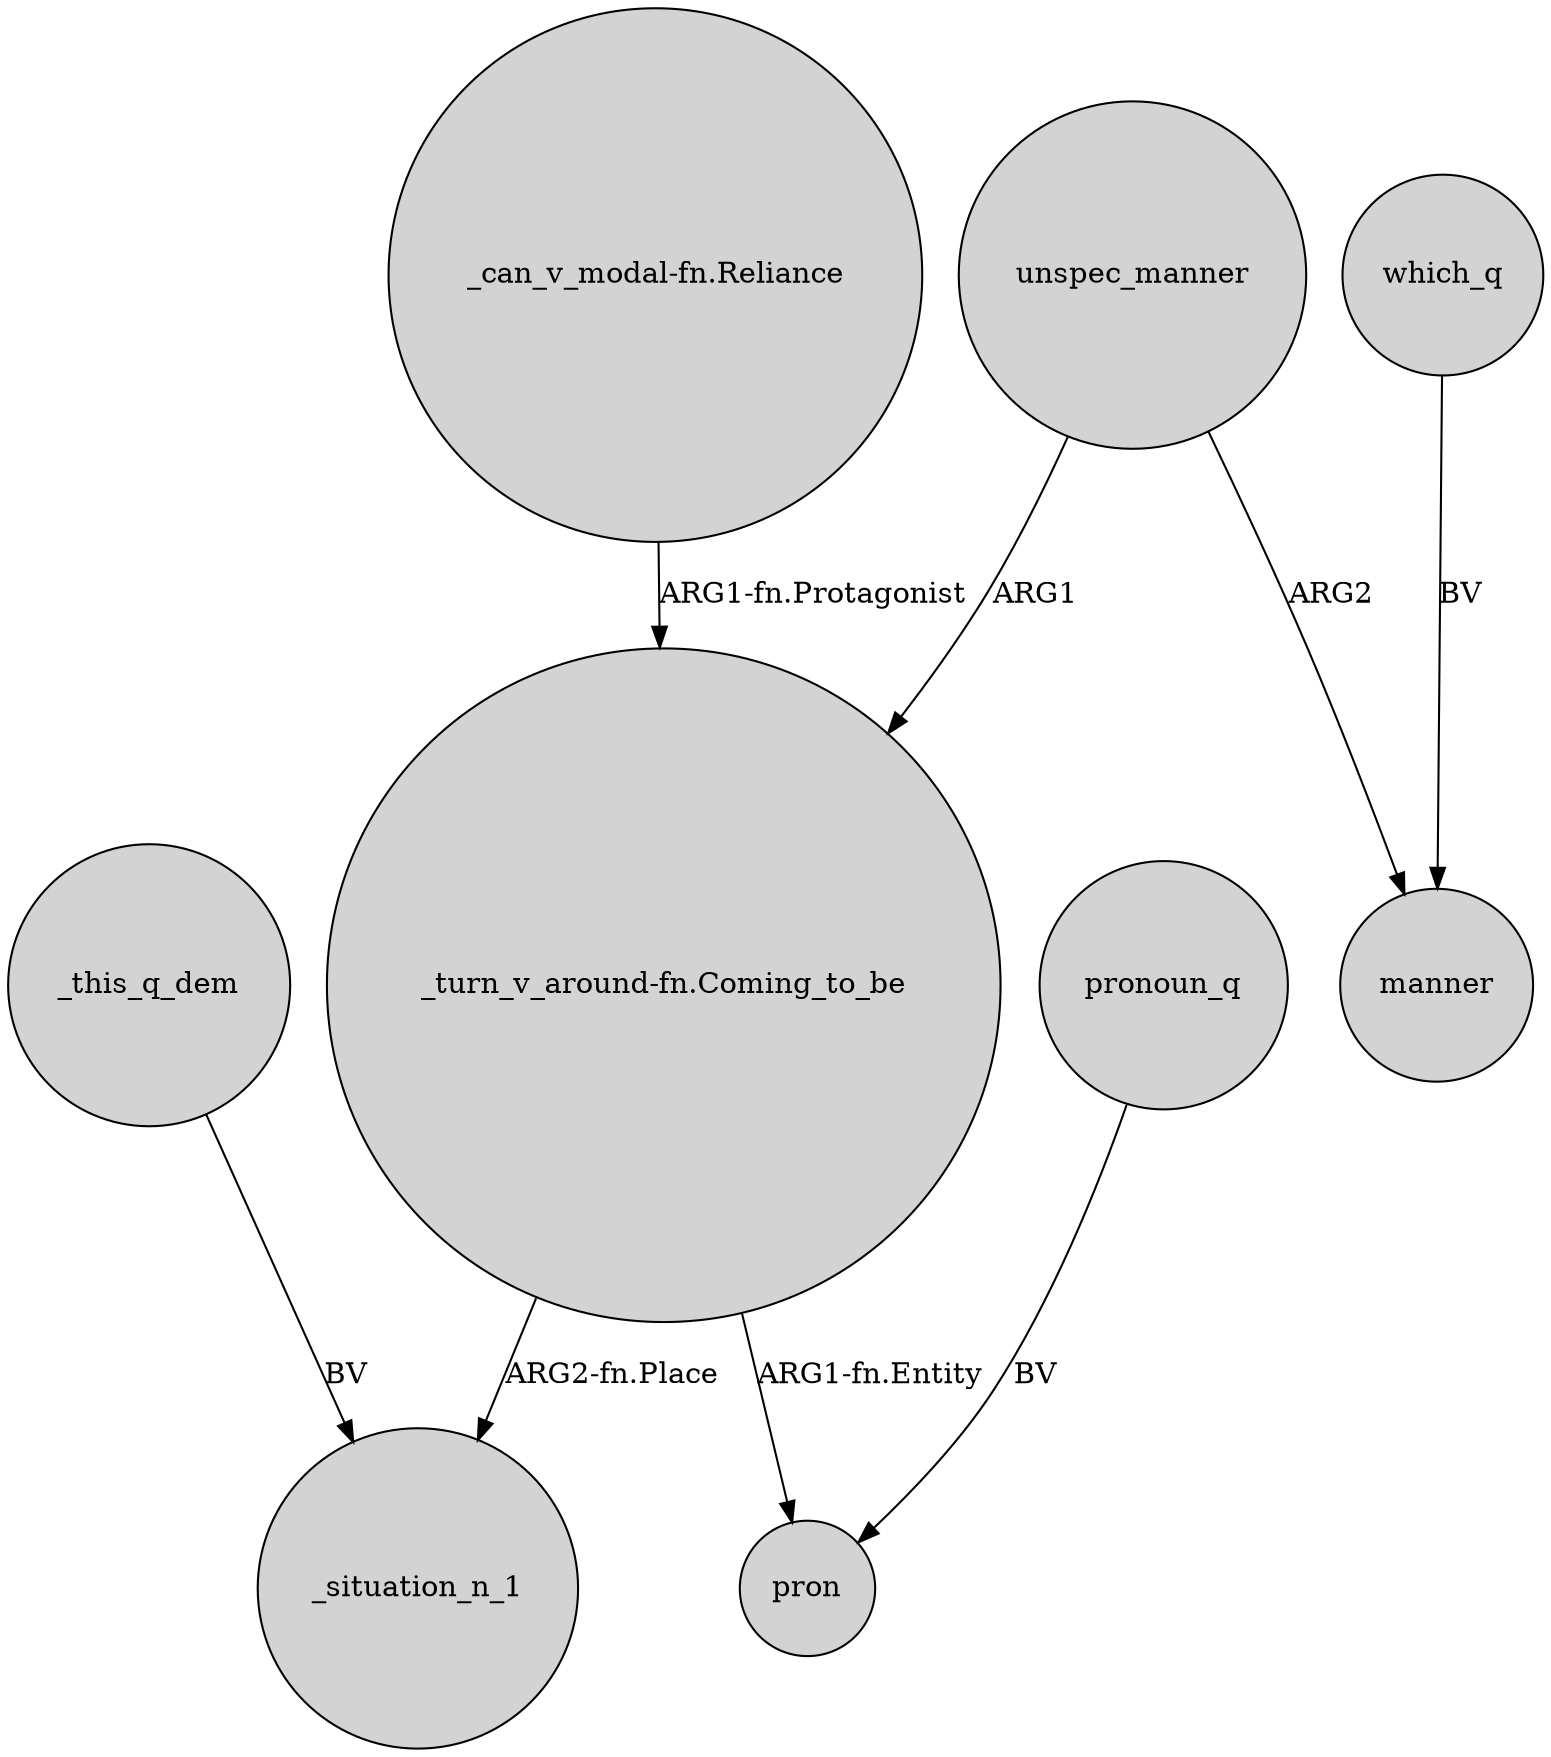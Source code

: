 digraph {
	node [shape=circle style=filled]
	"_turn_v_around-fn.Coming_to_be" -> _situation_n_1 [label="ARG2-fn.Place"]
	which_q -> manner [label=BV]
	unspec_manner -> "_turn_v_around-fn.Coming_to_be" [label=ARG1]
	unspec_manner -> manner [label=ARG2]
	_this_q_dem -> _situation_n_1 [label=BV]
	"_can_v_modal-fn.Reliance" -> "_turn_v_around-fn.Coming_to_be" [label="ARG1-fn.Protagonist"]
	pronoun_q -> pron [label=BV]
	"_turn_v_around-fn.Coming_to_be" -> pron [label="ARG1-fn.Entity"]
}
